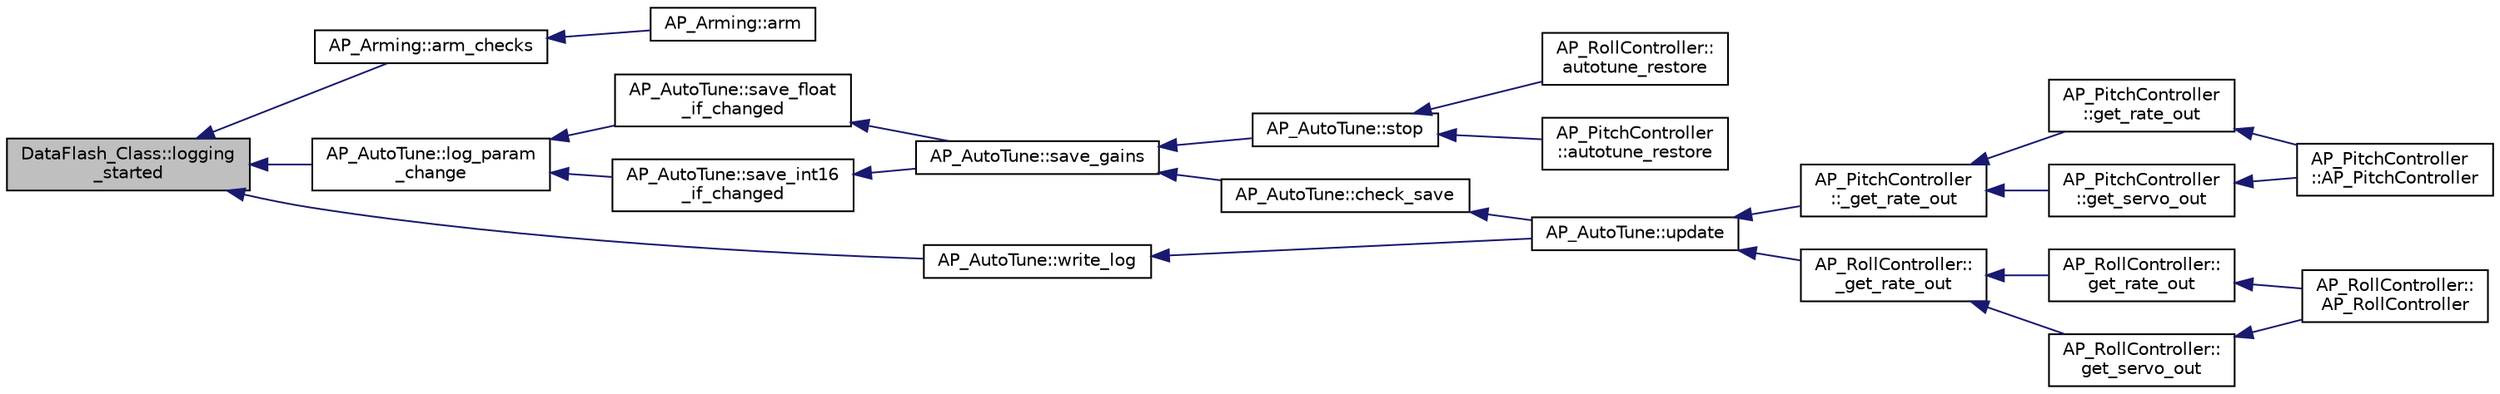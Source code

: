 digraph "DataFlash_Class::logging_started"
{
 // INTERACTIVE_SVG=YES
  edge [fontname="Helvetica",fontsize="10",labelfontname="Helvetica",labelfontsize="10"];
  node [fontname="Helvetica",fontsize="10",shape=record];
  rankdir="LR";
  Node1 [label="DataFlash_Class::logging\l_started",height=0.2,width=0.4,color="black", fillcolor="grey75", style="filled", fontcolor="black"];
  Node1 -> Node2 [dir="back",color="midnightblue",fontsize="10",style="solid",fontname="Helvetica"];
  Node2 [label="AP_Arming::arm_checks",height=0.2,width=0.4,color="black", fillcolor="white", style="filled",URL="$classAP__Arming.html#ab2f0095af9b74996b11006d85fc137ed"];
  Node2 -> Node3 [dir="back",color="midnightblue",fontsize="10",style="solid",fontname="Helvetica"];
  Node3 [label="AP_Arming::arm",height=0.2,width=0.4,color="black", fillcolor="white", style="filled",URL="$classAP__Arming.html#a47b859d9929a736df2f08a1cad03efcb"];
  Node1 -> Node4 [dir="back",color="midnightblue",fontsize="10",style="solid",fontname="Helvetica"];
  Node4 [label="AP_AutoTune::log_param\l_change",height=0.2,width=0.4,color="black", fillcolor="white", style="filled",URL="$classAP__AutoTune.html#aad5abae2e9c7465c2478200ef99a7788"];
  Node4 -> Node5 [dir="back",color="midnightblue",fontsize="10",style="solid",fontname="Helvetica"];
  Node5 [label="AP_AutoTune::save_float\l_if_changed",height=0.2,width=0.4,color="black", fillcolor="white", style="filled",URL="$classAP__AutoTune.html#a75141b4db72681ba3a6a79af466e1138"];
  Node5 -> Node6 [dir="back",color="midnightblue",fontsize="10",style="solid",fontname="Helvetica"];
  Node6 [label="AP_AutoTune::save_gains",height=0.2,width=0.4,color="black", fillcolor="white", style="filled",URL="$classAP__AutoTune.html#a258aa8bcc03defe55967c97931af95d5"];
  Node6 -> Node7 [dir="back",color="midnightblue",fontsize="10",style="solid",fontname="Helvetica"];
  Node7 [label="AP_AutoTune::check_save",height=0.2,width=0.4,color="black", fillcolor="white", style="filled",URL="$classAP__AutoTune.html#ac05a94ad7cd4c42e14182d9ba5f861db"];
  Node7 -> Node8 [dir="back",color="midnightblue",fontsize="10",style="solid",fontname="Helvetica"];
  Node8 [label="AP_AutoTune::update",height=0.2,width=0.4,color="black", fillcolor="white", style="filled",URL="$classAP__AutoTune.html#af5c523db0ac4313e8098fec4b8f5f2f1"];
  Node8 -> Node9 [dir="back",color="midnightblue",fontsize="10",style="solid",fontname="Helvetica"];
  Node9 [label="AP_PitchController\l::_get_rate_out",height=0.2,width=0.4,color="black", fillcolor="white", style="filled",URL="$classAP__PitchController.html#a4613b491d225c7ee7eac435f79d7c495"];
  Node9 -> Node10 [dir="back",color="midnightblue",fontsize="10",style="solid",fontname="Helvetica"];
  Node10 [label="AP_PitchController\l::get_rate_out",height=0.2,width=0.4,color="black", fillcolor="white", style="filled",URL="$classAP__PitchController.html#ad305f4274a77eaffb5b0dc064cfc31ba"];
  Node10 -> Node11 [dir="back",color="midnightblue",fontsize="10",style="solid",fontname="Helvetica"];
  Node11 [label="AP_PitchController\l::AP_PitchController",height=0.2,width=0.4,color="black", fillcolor="white", style="filled",URL="$classAP__PitchController.html#a9b969c4793940109278b7bfe27e4792e"];
  Node9 -> Node12 [dir="back",color="midnightblue",fontsize="10",style="solid",fontname="Helvetica"];
  Node12 [label="AP_PitchController\l::get_servo_out",height=0.2,width=0.4,color="black", fillcolor="white", style="filled",URL="$classAP__PitchController.html#a705d9814ebad894375332f012dd768df"];
  Node12 -> Node11 [dir="back",color="midnightblue",fontsize="10",style="solid",fontname="Helvetica"];
  Node8 -> Node13 [dir="back",color="midnightblue",fontsize="10",style="solid",fontname="Helvetica"];
  Node13 [label="AP_RollController::\l_get_rate_out",height=0.2,width=0.4,color="black", fillcolor="white", style="filled",URL="$classAP__RollController.html#a702a5fbdae8598e86dc2aa73b8f59089"];
  Node13 -> Node14 [dir="back",color="midnightblue",fontsize="10",style="solid",fontname="Helvetica"];
  Node14 [label="AP_RollController::\lget_rate_out",height=0.2,width=0.4,color="black", fillcolor="white", style="filled",URL="$classAP__RollController.html#a8cf832c8a75c50c1fd4caf4eace7b34f"];
  Node14 -> Node15 [dir="back",color="midnightblue",fontsize="10",style="solid",fontname="Helvetica"];
  Node15 [label="AP_RollController::\lAP_RollController",height=0.2,width=0.4,color="black", fillcolor="white", style="filled",URL="$classAP__RollController.html#a4b5111a704680acf295d9d3895726beb"];
  Node13 -> Node16 [dir="back",color="midnightblue",fontsize="10",style="solid",fontname="Helvetica"];
  Node16 [label="AP_RollController::\lget_servo_out",height=0.2,width=0.4,color="black", fillcolor="white", style="filled",URL="$classAP__RollController.html#a8995f6c95b27e132a6aa49f5fe9512ae"];
  Node16 -> Node15 [dir="back",color="midnightblue",fontsize="10",style="solid",fontname="Helvetica"];
  Node6 -> Node17 [dir="back",color="midnightblue",fontsize="10",style="solid",fontname="Helvetica"];
  Node17 [label="AP_AutoTune::stop",height=0.2,width=0.4,color="black", fillcolor="white", style="filled",URL="$classAP__AutoTune.html#ae452d4a3f9648538afc6d7dce6a5e8a3"];
  Node17 -> Node18 [dir="back",color="midnightblue",fontsize="10",style="solid",fontname="Helvetica"];
  Node18 [label="AP_PitchController\l::autotune_restore",height=0.2,width=0.4,color="black", fillcolor="white", style="filled",URL="$classAP__PitchController.html#a4794b464d67c5257b6d1eb889f372d82"];
  Node17 -> Node19 [dir="back",color="midnightblue",fontsize="10",style="solid",fontname="Helvetica"];
  Node19 [label="AP_RollController::\lautotune_restore",height=0.2,width=0.4,color="black", fillcolor="white", style="filled",URL="$classAP__RollController.html#a717204938ed9e8698aa728c04c9dcc83"];
  Node4 -> Node20 [dir="back",color="midnightblue",fontsize="10",style="solid",fontname="Helvetica"];
  Node20 [label="AP_AutoTune::save_int16\l_if_changed",height=0.2,width=0.4,color="black", fillcolor="white", style="filled",URL="$classAP__AutoTune.html#a42e4a85b366f38eaea1d10846ed25f4b"];
  Node20 -> Node6 [dir="back",color="midnightblue",fontsize="10",style="solid",fontname="Helvetica"];
  Node1 -> Node21 [dir="back",color="midnightblue",fontsize="10",style="solid",fontname="Helvetica"];
  Node21 [label="AP_AutoTune::write_log",height=0.2,width=0.4,color="black", fillcolor="white", style="filled",URL="$classAP__AutoTune.html#ae8f71aea3fb903d762decab2c9636098"];
  Node21 -> Node8 [dir="back",color="midnightblue",fontsize="10",style="solid",fontname="Helvetica"];
}
